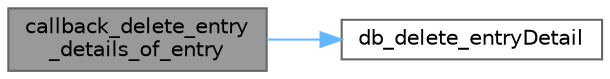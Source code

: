digraph "callback_delete_entry_details_of_entry"
{
 // LATEX_PDF_SIZE
  bgcolor="transparent";
  edge [fontname=Helvetica,fontsize=10,labelfontname=Helvetica,labelfontsize=10];
  node [fontname=Helvetica,fontsize=10,shape=box,height=0.2,width=0.4];
  rankdir="LR";
  Node1 [id="Node000001",label="callback_delete_entry\l_details_of_entry",height=0.2,width=0.4,color="gray40", fillcolor="grey60", style="filled", fontcolor="black",tooltip=" "];
  Node1 -> Node2 [id="edge1_Node000001_Node000002",color="steelblue1",style="solid",tooltip=" "];
  Node2 [id="Node000002",label="db_delete_entryDetail",height=0.2,width=0.4,color="grey40", fillcolor="white", style="filled",URL="$db__manager_8c.html#acbb55635ef8a5e8b1ffcd557be443dd3",tooltip="Deletes an entry detail from the database."];
}
